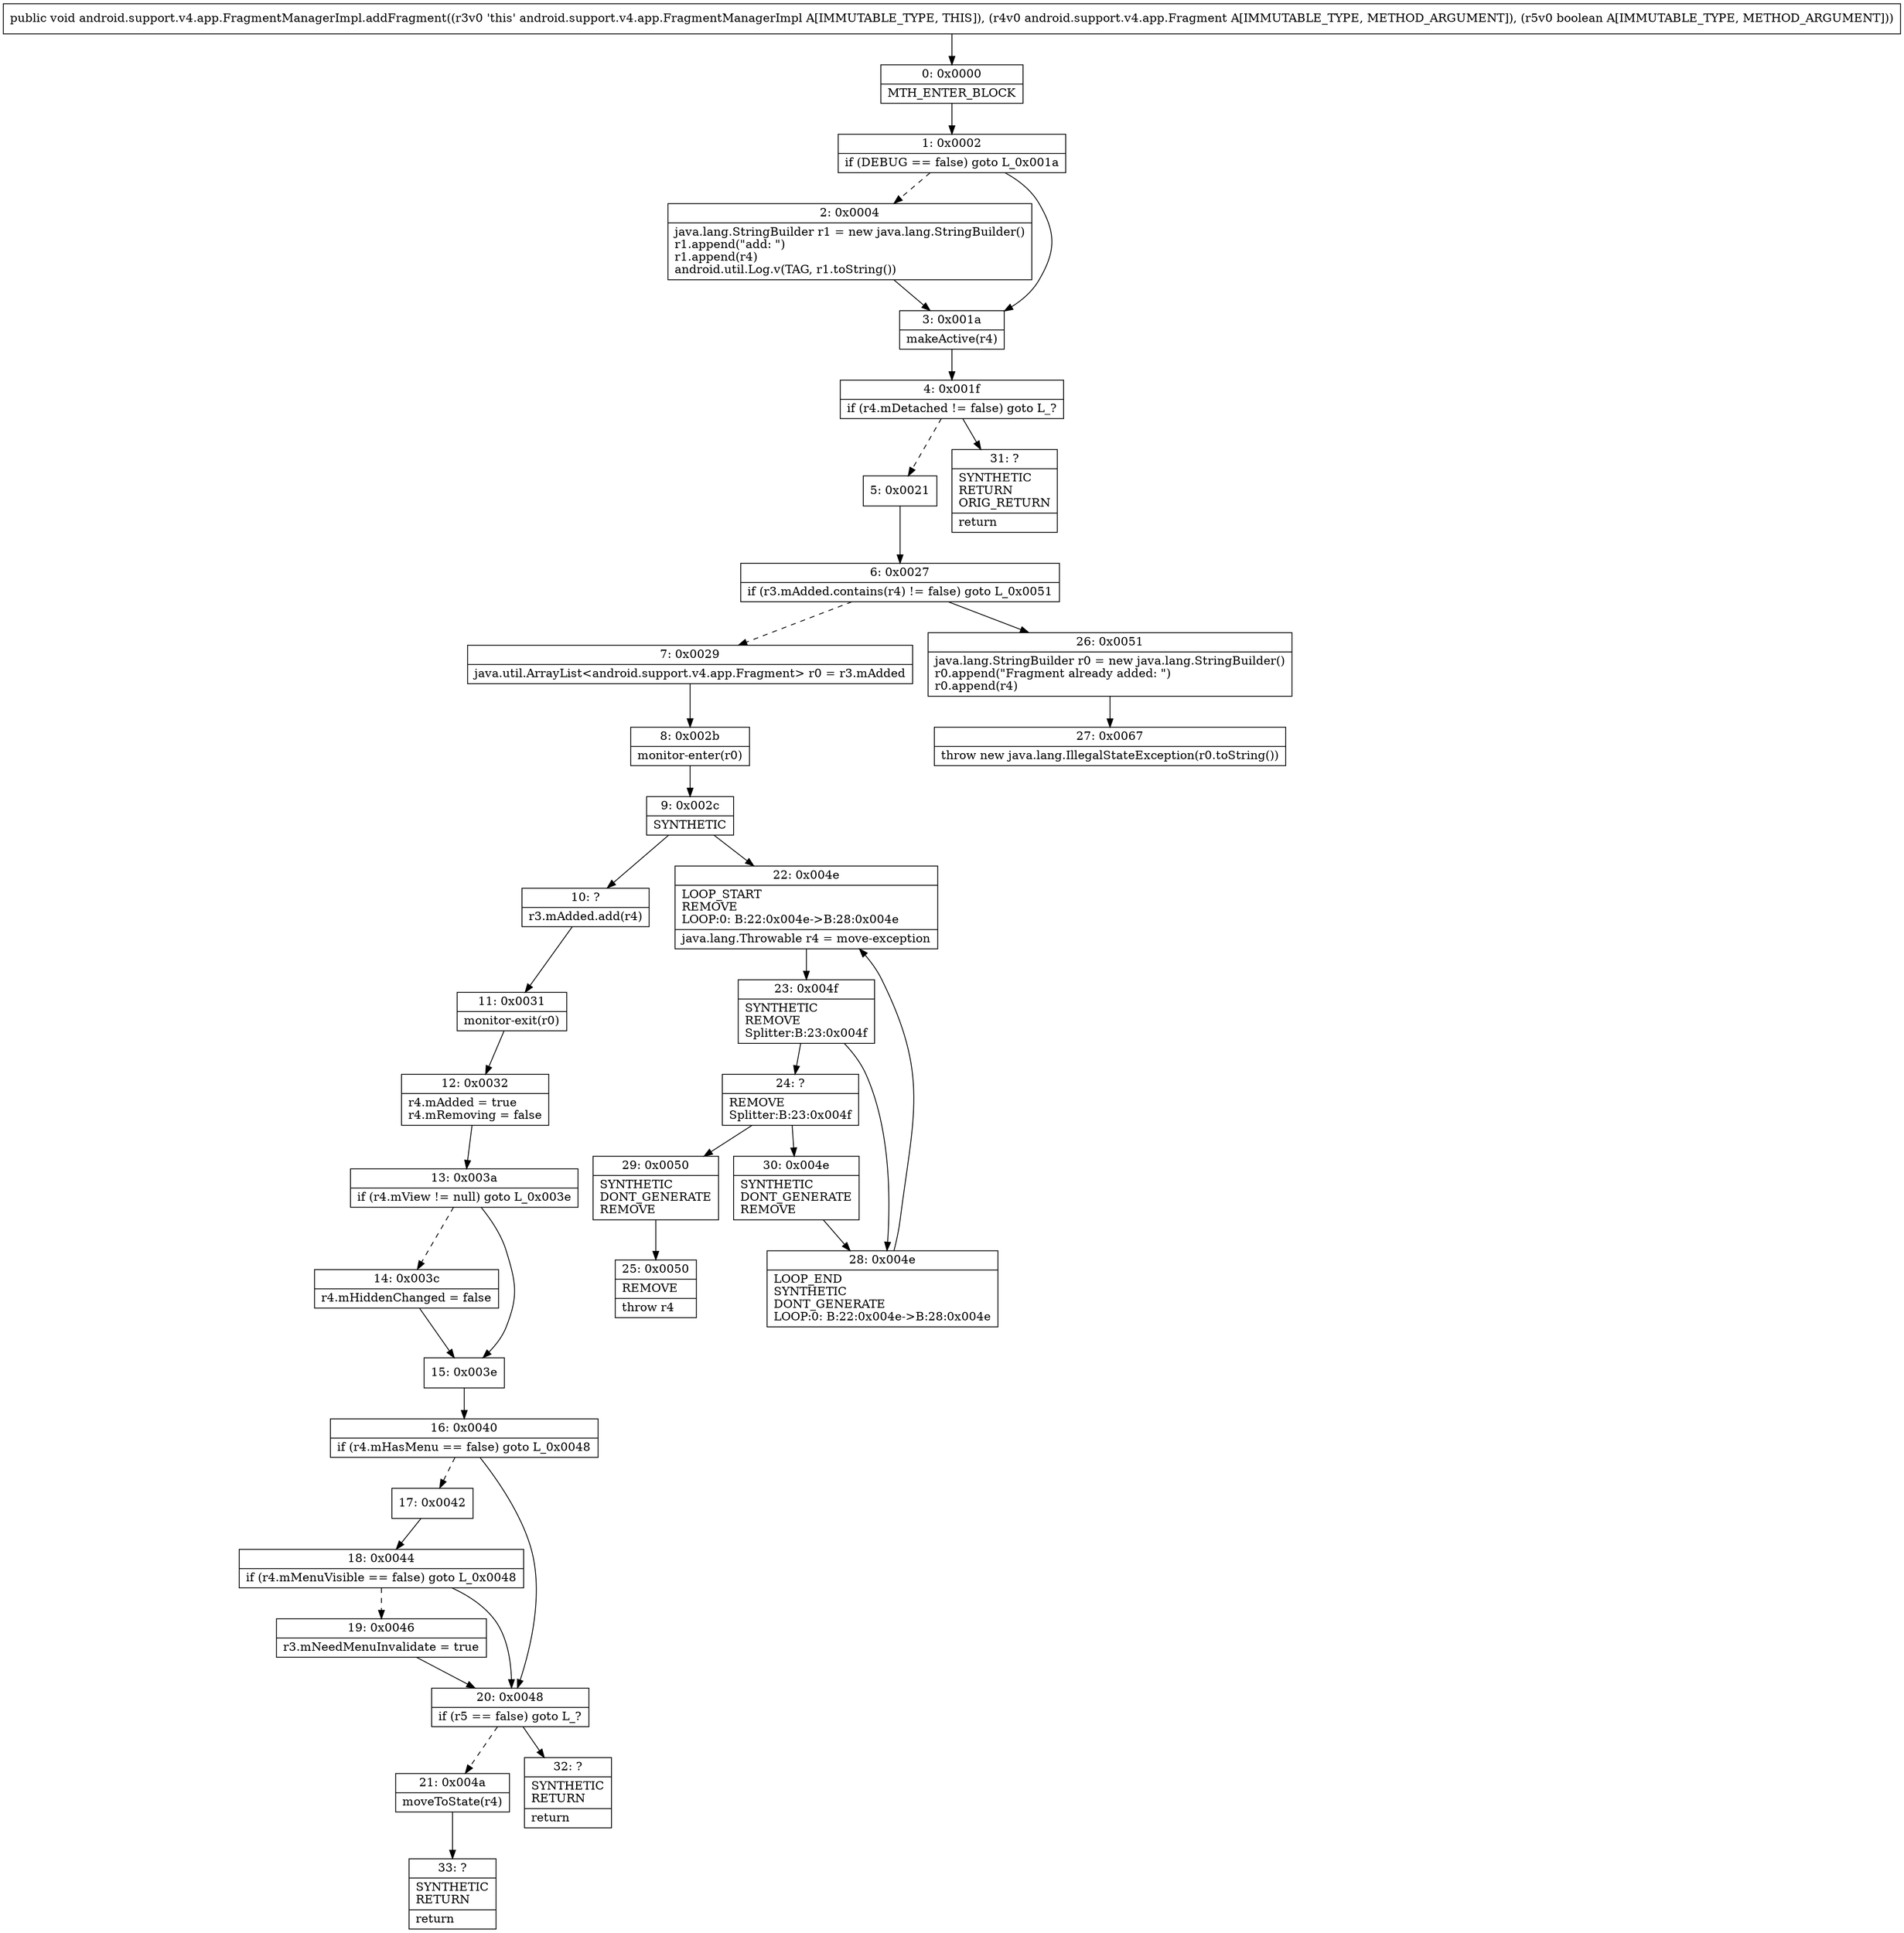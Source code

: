 digraph "CFG forandroid.support.v4.app.FragmentManagerImpl.addFragment(Landroid\/support\/v4\/app\/Fragment;Z)V" {
Node_0 [shape=record,label="{0\:\ 0x0000|MTH_ENTER_BLOCK\l}"];
Node_1 [shape=record,label="{1\:\ 0x0002|if (DEBUG == false) goto L_0x001a\l}"];
Node_2 [shape=record,label="{2\:\ 0x0004|java.lang.StringBuilder r1 = new java.lang.StringBuilder()\lr1.append(\"add: \")\lr1.append(r4)\landroid.util.Log.v(TAG, r1.toString())\l}"];
Node_3 [shape=record,label="{3\:\ 0x001a|makeActive(r4)\l}"];
Node_4 [shape=record,label="{4\:\ 0x001f|if (r4.mDetached != false) goto L_?\l}"];
Node_5 [shape=record,label="{5\:\ 0x0021}"];
Node_6 [shape=record,label="{6\:\ 0x0027|if (r3.mAdded.contains(r4) != false) goto L_0x0051\l}"];
Node_7 [shape=record,label="{7\:\ 0x0029|java.util.ArrayList\<android.support.v4.app.Fragment\> r0 = r3.mAdded\l}"];
Node_8 [shape=record,label="{8\:\ 0x002b|monitor\-enter(r0)\l}"];
Node_9 [shape=record,label="{9\:\ 0x002c|SYNTHETIC\l}"];
Node_10 [shape=record,label="{10\:\ ?|r3.mAdded.add(r4)\l}"];
Node_11 [shape=record,label="{11\:\ 0x0031|monitor\-exit(r0)\l}"];
Node_12 [shape=record,label="{12\:\ 0x0032|r4.mAdded = true\lr4.mRemoving = false\l}"];
Node_13 [shape=record,label="{13\:\ 0x003a|if (r4.mView != null) goto L_0x003e\l}"];
Node_14 [shape=record,label="{14\:\ 0x003c|r4.mHiddenChanged = false\l}"];
Node_15 [shape=record,label="{15\:\ 0x003e}"];
Node_16 [shape=record,label="{16\:\ 0x0040|if (r4.mHasMenu == false) goto L_0x0048\l}"];
Node_17 [shape=record,label="{17\:\ 0x0042}"];
Node_18 [shape=record,label="{18\:\ 0x0044|if (r4.mMenuVisible == false) goto L_0x0048\l}"];
Node_19 [shape=record,label="{19\:\ 0x0046|r3.mNeedMenuInvalidate = true\l}"];
Node_20 [shape=record,label="{20\:\ 0x0048|if (r5 == false) goto L_?\l}"];
Node_21 [shape=record,label="{21\:\ 0x004a|moveToState(r4)\l}"];
Node_22 [shape=record,label="{22\:\ 0x004e|LOOP_START\lREMOVE\lLOOP:0: B:22:0x004e\-\>B:28:0x004e\l|java.lang.Throwable r4 = move\-exception\l}"];
Node_23 [shape=record,label="{23\:\ 0x004f|SYNTHETIC\lREMOVE\lSplitter:B:23:0x004f\l}"];
Node_24 [shape=record,label="{24\:\ ?|REMOVE\lSplitter:B:23:0x004f\l}"];
Node_25 [shape=record,label="{25\:\ 0x0050|REMOVE\l|throw r4\l}"];
Node_26 [shape=record,label="{26\:\ 0x0051|java.lang.StringBuilder r0 = new java.lang.StringBuilder()\lr0.append(\"Fragment already added: \")\lr0.append(r4)\l}"];
Node_27 [shape=record,label="{27\:\ 0x0067|throw new java.lang.IllegalStateException(r0.toString())\l}"];
Node_28 [shape=record,label="{28\:\ 0x004e|LOOP_END\lSYNTHETIC\lDONT_GENERATE\lLOOP:0: B:22:0x004e\-\>B:28:0x004e\l}"];
Node_29 [shape=record,label="{29\:\ 0x0050|SYNTHETIC\lDONT_GENERATE\lREMOVE\l}"];
Node_30 [shape=record,label="{30\:\ 0x004e|SYNTHETIC\lDONT_GENERATE\lREMOVE\l}"];
Node_31 [shape=record,label="{31\:\ ?|SYNTHETIC\lRETURN\lORIG_RETURN\l|return\l}"];
Node_32 [shape=record,label="{32\:\ ?|SYNTHETIC\lRETURN\l|return\l}"];
Node_33 [shape=record,label="{33\:\ ?|SYNTHETIC\lRETURN\l|return\l}"];
MethodNode[shape=record,label="{public void android.support.v4.app.FragmentManagerImpl.addFragment((r3v0 'this' android.support.v4.app.FragmentManagerImpl A[IMMUTABLE_TYPE, THIS]), (r4v0 android.support.v4.app.Fragment A[IMMUTABLE_TYPE, METHOD_ARGUMENT]), (r5v0 boolean A[IMMUTABLE_TYPE, METHOD_ARGUMENT])) }"];
MethodNode -> Node_0;
Node_0 -> Node_1;
Node_1 -> Node_2[style=dashed];
Node_1 -> Node_3;
Node_2 -> Node_3;
Node_3 -> Node_4;
Node_4 -> Node_5[style=dashed];
Node_4 -> Node_31;
Node_5 -> Node_6;
Node_6 -> Node_7[style=dashed];
Node_6 -> Node_26;
Node_7 -> Node_8;
Node_8 -> Node_9;
Node_9 -> Node_10;
Node_9 -> Node_22;
Node_10 -> Node_11;
Node_11 -> Node_12;
Node_12 -> Node_13;
Node_13 -> Node_14[style=dashed];
Node_13 -> Node_15;
Node_14 -> Node_15;
Node_15 -> Node_16;
Node_16 -> Node_17[style=dashed];
Node_16 -> Node_20;
Node_17 -> Node_18;
Node_18 -> Node_19[style=dashed];
Node_18 -> Node_20;
Node_19 -> Node_20;
Node_20 -> Node_21[style=dashed];
Node_20 -> Node_32;
Node_21 -> Node_33;
Node_22 -> Node_23;
Node_23 -> Node_24;
Node_23 -> Node_28;
Node_24 -> Node_29;
Node_24 -> Node_30;
Node_26 -> Node_27;
Node_28 -> Node_22;
Node_29 -> Node_25;
Node_30 -> Node_28;
}

